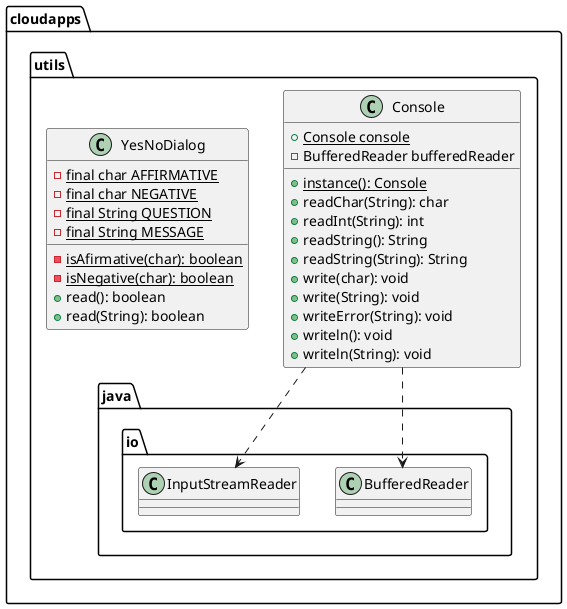 @startuml Package **cloudapps.utils**

package "cloudapps.utils" {
  
  class Console {
    +{static}Console console
    -BufferedReader bufferedReader
    +{static} instance(): Console    
    +readChar(String): char
    +readInt(String): int
    +readString(): String
    +readString(String): String
    +write(char): void
    +write(String): void
    +writeError(String): void
    +writeln(): void
    +writeln(String): void
  }
  
  class YesNoDialog {
    -{static}final char AFFIRMATIVE
    -{static}final char NEGATIVE
    -{static}final String QUESTION
    -{static}final String MESSAGE
    -{static}isAfirmative(char): boolean
    -{static}isNegative(char): boolean
    +read(): boolean
    +read(String): boolean
  }
  
  Console ..> java.io.BufferedReader
  Console ..> java.io.InputStreamReader
}

@enduml
